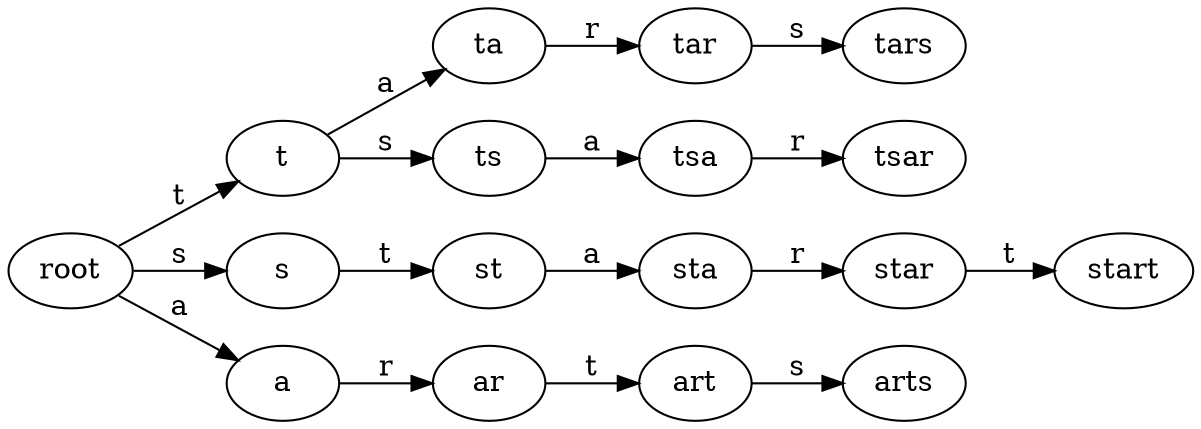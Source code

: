 digraph {
  rankdir=LR;
  root [id="root" keyword="True"];
  t [id="t" keyword="True"];
  ta [id="ta" keyword="True"];
  tar [id="tar" keyword="False"];
  tars [id="tars" keyword="False"];
  ts [id="ts" keyword="True"];
  tsa [id="tsa" keyword="False"];
  tsar [id="tsar" keyword="False"];
  s [id="s" keyword="True"];
  st [id="st" keyword="True"];
  sta [id="sta" keyword="True"];
  star [id="star" keyword="False"];
  start [id="start" keyword="False"];
  a [id="a" keyword="True"];
  ar [id="ar" keyword="True"];
  art [id="art" keyword="False"];
  arts [id="arts" keyword="False"];
  root -> a [label="a"];
  root -> s [label="s"];
  root -> t [label="t"];
  t -> ts [label="s"];
  t -> ta [label="a"];
  ta -> tar [label="r"];
  tar -> tars [label="s"];
  ts -> tsa [label="a"];
  tsa -> tsar [label="r"];
  s -> st [label="t"];
  st -> sta [label="a"];
  sta -> star [label="r"];
  star -> start [label="t"];
  a -> ar [label="r"];
  ar -> art [label="t"];
  art -> arts [label="s"];
}
